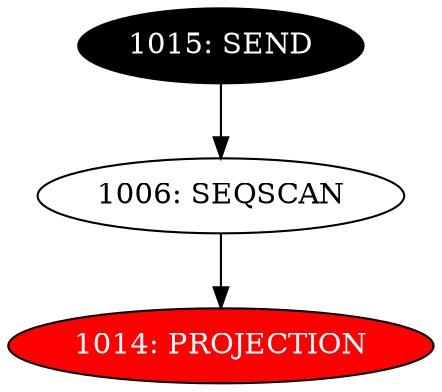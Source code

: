 digraph name {
1006 [label="1006: SEQSCAN" ];
1006 -> 1014;
1014 [label="1014: PROJECTION" fontcolor="white" style="filled" fillcolor="red"];
1015 [label="1015: SEND" fontcolor="white" style="filled" fillcolor="black"];
1015 -> 1006;

}

